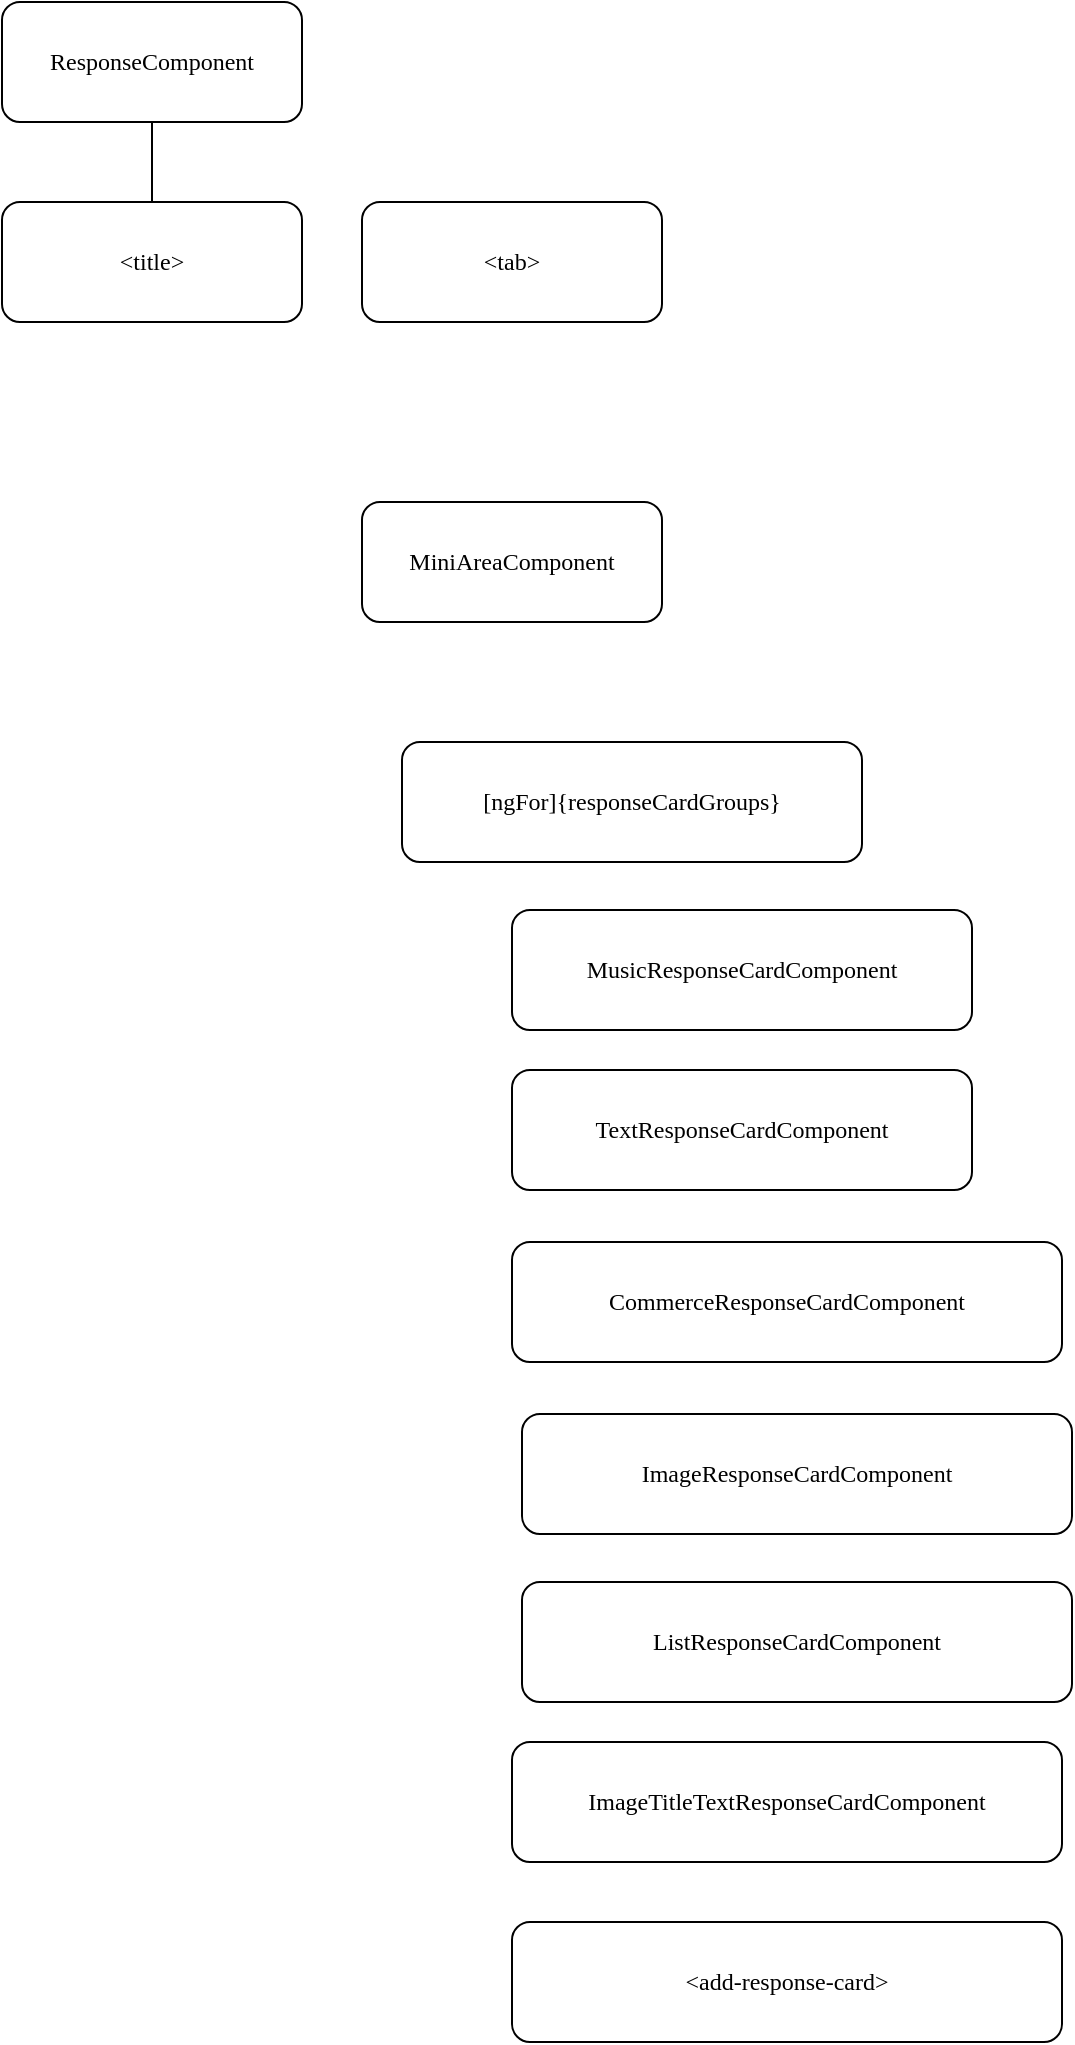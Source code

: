 <mxfile version="10.6.9" type="github"><diagram id="sHvE_CgAT4WyM722iG30" name="Page-1"><mxGraphModel dx="613" dy="775" grid="1" gridSize="10" guides="1" tooltips="1" connect="1" arrows="1" fold="1" page="1" pageScale="1" pageWidth="827" pageHeight="1169" math="0" shadow="0"><root><mxCell id="0"/><mxCell id="1" parent="0"/><mxCell id="wpOJaaSuYBGlACel0gMW-1" value="ResponseComponent" style="rounded=1;whiteSpace=wrap;html=1;fontFamily=Verdana;" vertex="1" parent="1"><mxGeometry y="60" width="150" height="60" as="geometry"/></mxCell><mxCell id="wpOJaaSuYBGlACel0gMW-2" value="&amp;lt;title&amp;gt;" style="rounded=1;whiteSpace=wrap;html=1;fontFamily=Verdana;" vertex="1" parent="1"><mxGeometry y="160" width="150" height="60" as="geometry"/></mxCell><mxCell id="wpOJaaSuYBGlACel0gMW-3" value="" style="endArrow=none;html=1;entryX=0.5;entryY=1;entryDx=0;entryDy=0;exitX=0.5;exitY=0;exitDx=0;exitDy=0;fontFamily=Verdana;" edge="1" parent="1" source="wpOJaaSuYBGlACel0gMW-2" target="wpOJaaSuYBGlACel0gMW-1"><mxGeometry width="50" height="50" relative="1" as="geometry"><mxPoint y="290" as="sourcePoint"/><mxPoint x="50" y="240" as="targetPoint"/></mxGeometry></mxCell><mxCell id="wpOJaaSuYBGlACel0gMW-4" value="&amp;lt;tab&amp;gt;" style="rounded=1;whiteSpace=wrap;html=1;fontFamily=Verdana;" vertex="1" parent="1"><mxGeometry x="180" y="160" width="150" height="60" as="geometry"/></mxCell><mxCell id="wpOJaaSuYBGlACel0gMW-5" value="MiniAreaComponent" style="rounded=1;whiteSpace=wrap;html=1;fontFamily=Verdana;" vertex="1" parent="1"><mxGeometry x="180" y="310" width="150" height="60" as="geometry"/></mxCell><mxCell id="wpOJaaSuYBGlACel0gMW-6" value="[ngFor]{responseCardGroups}" style="rounded=1;whiteSpace=wrap;html=1;fontFamily=Verdana;" vertex="1" parent="1"><mxGeometry x="200" y="430" width="230" height="60" as="geometry"/></mxCell><mxCell id="wpOJaaSuYBGlACel0gMW-7" value="MusicResponseCardComponent" style="rounded=1;whiteSpace=wrap;html=1;fontFamily=Verdana;" vertex="1" parent="1"><mxGeometry x="255" y="514" width="230" height="60" as="geometry"/></mxCell><mxCell id="wpOJaaSuYBGlACel0gMW-8" value="TextResponseCardComponent" style="rounded=1;whiteSpace=wrap;html=1;fontFamily=Verdana;" vertex="1" parent="1"><mxGeometry x="255" y="594" width="230" height="60" as="geometry"/></mxCell><mxCell id="wpOJaaSuYBGlACel0gMW-9" value="CommerceResponseCardComponent" style="rounded=1;whiteSpace=wrap;html=1;fontFamily=Verdana;" vertex="1" parent="1"><mxGeometry x="255" y="680" width="275" height="60" as="geometry"/></mxCell><mxCell id="wpOJaaSuYBGlACel0gMW-10" value="ImageResponseCardComponent" style="rounded=1;whiteSpace=wrap;html=1;fontFamily=Verdana;" vertex="1" parent="1"><mxGeometry x="260" y="766" width="275" height="60" as="geometry"/></mxCell><mxCell id="wpOJaaSuYBGlACel0gMW-11" value="ListResponseCardComponent" style="rounded=1;whiteSpace=wrap;html=1;fontFamily=Verdana;" vertex="1" parent="1"><mxGeometry x="260" y="850" width="275" height="60" as="geometry"/></mxCell><mxCell id="wpOJaaSuYBGlACel0gMW-12" value="ImageTitleTextResponseCardComponent" style="rounded=1;whiteSpace=wrap;html=1;fontFamily=Verdana;" vertex="1" parent="1"><mxGeometry x="255" y="930" width="275" height="60" as="geometry"/></mxCell><mxCell id="wpOJaaSuYBGlACel0gMW-13" value="&amp;lt;add-response-card&amp;gt;" style="rounded=1;whiteSpace=wrap;html=1;fontFamily=Verdana;" vertex="1" parent="1"><mxGeometry x="255" y="1020" width="275" height="60" as="geometry"/></mxCell></root></mxGraphModel></diagram></mxfile>